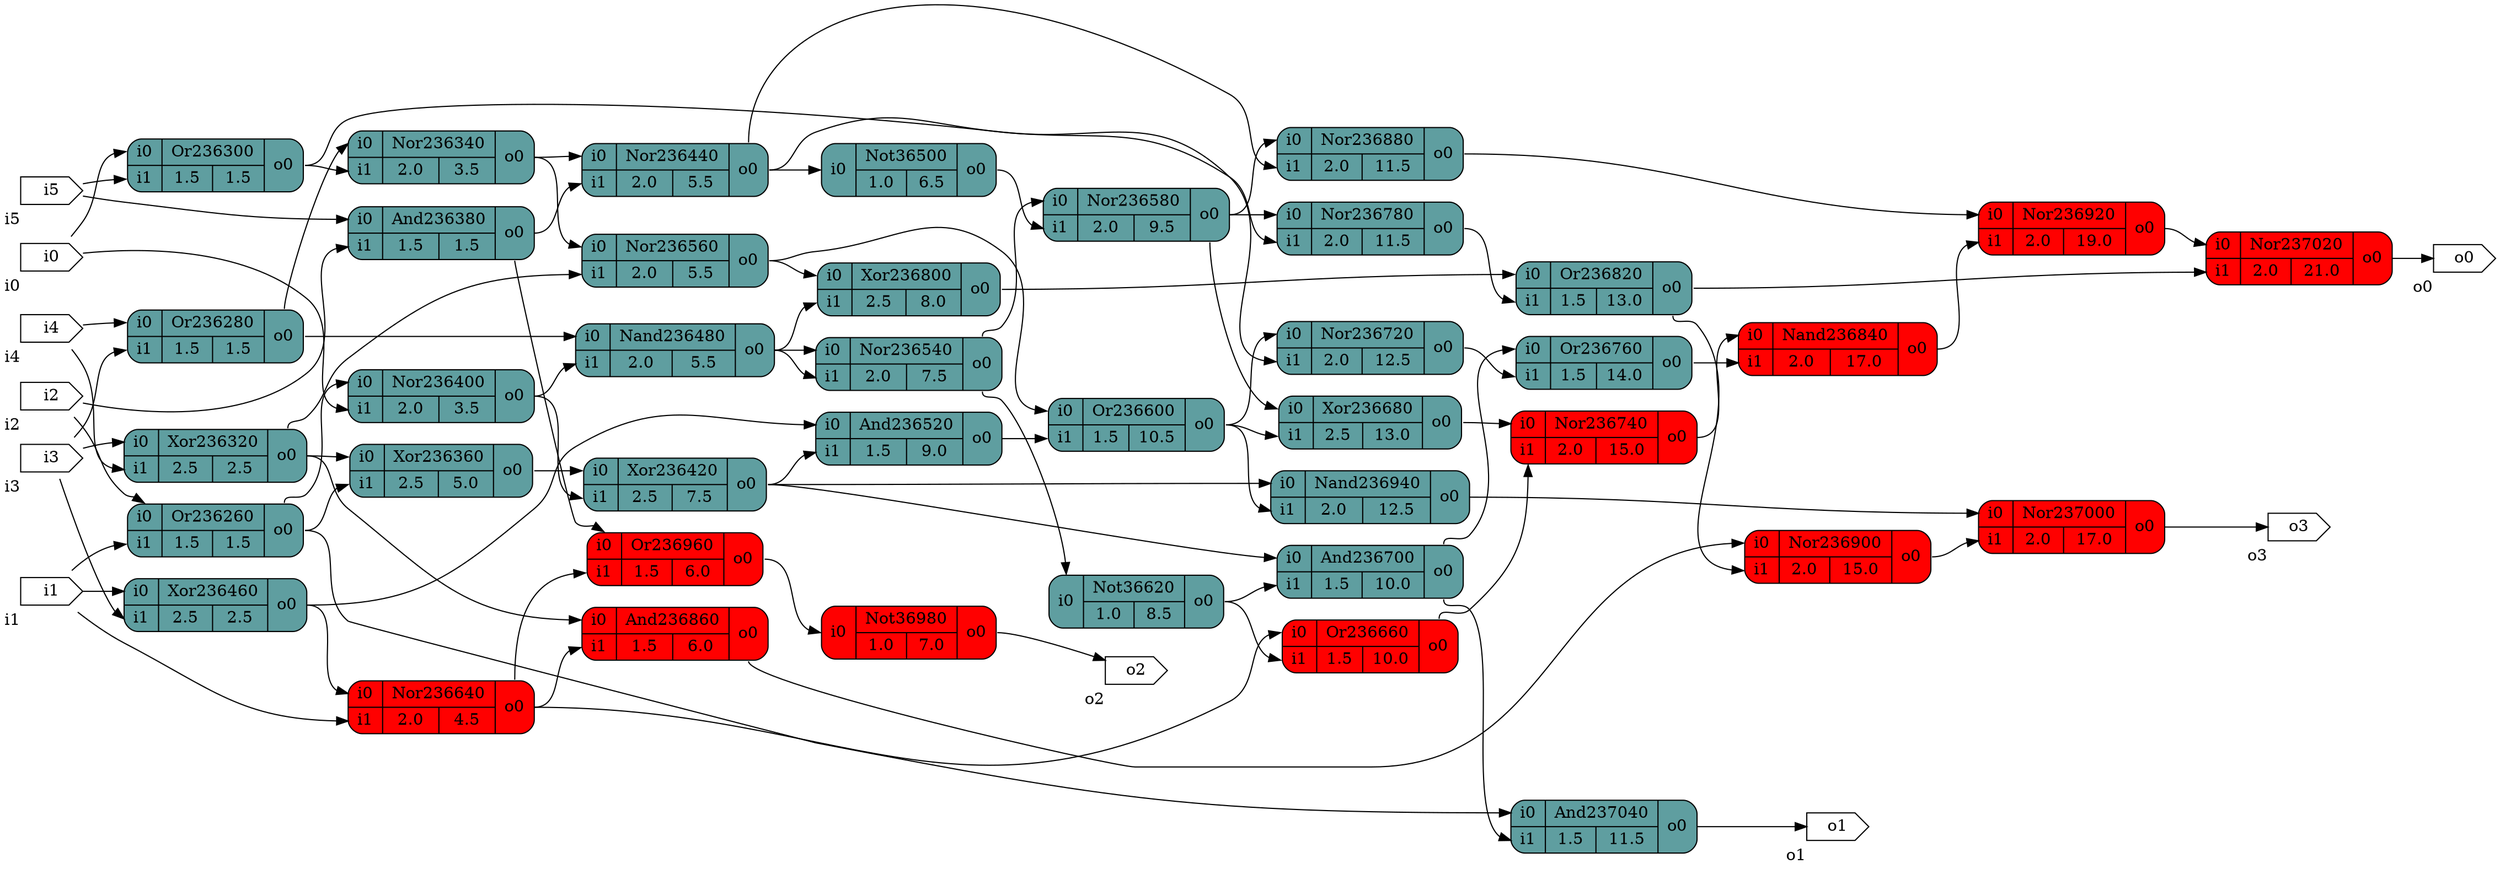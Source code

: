 digraph test {
		graph [rankdir = LR];
		Or236260[shape=record; style="rounded,filled"; fillcolor=cadetblue; label="{{<i0>i0|<i1>i1}|{Or236260|{1.5|1.5}}|{<o0>o0}}"]
		Or236280[shape=record; style="rounded,filled"; fillcolor=cadetblue; label="{{<i0>i0|<i1>i1}|{Or236280|{1.5|1.5}}|{<o0>o0}}"]
		Or236300[shape=record; style="rounded,filled"; fillcolor=cadetblue; label="{{<i0>i0|<i1>i1}|{Or236300|{1.5|1.5}}|{<o0>o0}}"]
		Xor236320[shape=record; style="rounded,filled"; fillcolor=cadetblue; label="{{<i0>i0|<i1>i1}|{Xor236320|{2.5|2.5}}|{<o0>o0}}"]
		Nor236340[shape=record; style="rounded,filled"; fillcolor=cadetblue; label="{{<i0>i0|<i1>i1}|{Nor236340|{2.0|3.5}}|{<o0>o0}}"]
		Xor236360[shape=record; style="rounded,filled"; fillcolor=cadetblue; label="{{<i0>i0|<i1>i1}|{Xor236360|{2.5|5.0}}|{<o0>o0}}"]
		And236380[shape=record; style="rounded,filled"; fillcolor=cadetblue; label="{{<i0>i0|<i1>i1}|{And236380|{1.5|1.5}}|{<o0>o0}}"]
		Nor236400[shape=record; style="rounded,filled"; fillcolor=cadetblue; label="{{<i0>i0|<i1>i1}|{Nor236400|{2.0|3.5}}|{<o0>o0}}"]
		Xor236420[shape=record; style="rounded,filled"; fillcolor=cadetblue; label="{{<i0>i0|<i1>i1}|{Xor236420|{2.5|7.5}}|{<o0>o0}}"]
		Nor236440[shape=record; style="rounded,filled"; fillcolor=cadetblue; label="{{<i0>i0|<i1>i1}|{Nor236440|{2.0|5.5}}|{<o0>o0}}"]
		Xor236460[shape=record; style="rounded,filled"; fillcolor=cadetblue; label="{{<i0>i0|<i1>i1}|{Xor236460|{2.5|2.5}}|{<o0>o0}}"]
		Nand236480[shape=record; style="rounded,filled"; fillcolor=cadetblue; label="{{<i0>i0|<i1>i1}|{Nand236480|{2.0|5.5}}|{<o0>o0}}"]
		Not36500[shape=record; style="rounded,filled"; fillcolor=cadetblue; label="{{<i0>i0}|{Not36500|{1.0|6.5}}|{<o0>o0}}"]
		And236520[shape=record; style="rounded,filled"; fillcolor=cadetblue; label="{{<i0>i0|<i1>i1}|{And236520|{1.5|9.0}}|{<o0>o0}}"]
		Nor236540[shape=record; style="rounded,filled"; fillcolor=cadetblue; label="{{<i0>i0|<i1>i1}|{Nor236540|{2.0|7.5}}|{<o0>o0}}"]
		Nor236560[shape=record; style="rounded,filled"; fillcolor=cadetblue; label="{{<i0>i0|<i1>i1}|{Nor236560|{2.0|5.5}}|{<o0>o0}}"]
		Nor236580[shape=record; style="rounded,filled"; fillcolor=cadetblue; label="{{<i0>i0|<i1>i1}|{Nor236580|{2.0|9.5}}|{<o0>o0}}"]
		Or236600[shape=record; style="rounded,filled"; fillcolor=cadetblue; label="{{<i0>i0|<i1>i1}|{Or236600|{1.5|10.5}}|{<o0>o0}}"]
		Not36620[shape=record; style="rounded,filled"; fillcolor=cadetblue; label="{{<i0>i0}|{Not36620|{1.0|8.5}}|{<o0>o0}}"]
		Nor236640[shape=record; style="rounded,filled"; fillcolor=red; label="{{<i0>i0|<i1>i1}|{Nor236640|{2.0|4.5}}|{<o0>o0}}"]
		Or236660[shape=record; style="rounded,filled"; fillcolor=red; label="{{<i0>i0|<i1>i1}|{Or236660|{1.5|10.0}}|{<o0>o0}}"]
		Xor236680[shape=record; style="rounded,filled"; fillcolor=cadetblue; label="{{<i0>i0|<i1>i1}|{Xor236680|{2.5|13.0}}|{<o0>o0}}"]
		And236700[shape=record; style="rounded,filled"; fillcolor=cadetblue; label="{{<i0>i0|<i1>i1}|{And236700|{1.5|10.0}}|{<o0>o0}}"]
		Nor236720[shape=record; style="rounded,filled"; fillcolor=cadetblue; label="{{<i0>i0|<i1>i1}|{Nor236720|{2.0|12.5}}|{<o0>o0}}"]
		Nor236740[shape=record; style="rounded,filled"; fillcolor=red; label="{{<i0>i0|<i1>i1}|{Nor236740|{2.0|15.0}}|{<o0>o0}}"]
		Or236760[shape=record; style="rounded,filled"; fillcolor=cadetblue; label="{{<i0>i0|<i1>i1}|{Or236760|{1.5|14.0}}|{<o0>o0}}"]
		Nor236780[shape=record; style="rounded,filled"; fillcolor=cadetblue; label="{{<i0>i0|<i1>i1}|{Nor236780|{2.0|11.5}}|{<o0>o0}}"]
		Xor236800[shape=record; style="rounded,filled"; fillcolor=cadetblue; label="{{<i0>i0|<i1>i1}|{Xor236800|{2.5|8.0}}|{<o0>o0}}"]
		Or236820[shape=record; style="rounded,filled"; fillcolor=cadetblue; label="{{<i0>i0|<i1>i1}|{Or236820|{1.5|13.0}}|{<o0>o0}}"]
		Nand236840[shape=record; style="rounded,filled"; fillcolor=red; label="{{<i0>i0|<i1>i1}|{Nand236840|{2.0|17.0}}|{<o0>o0}}"]
		And236860[shape=record; style="rounded,filled"; fillcolor=red; label="{{<i0>i0|<i1>i1}|{And236860|{1.5|6.0}}|{<o0>o0}}"]
		Nor236880[shape=record; style="rounded,filled"; fillcolor=cadetblue; label="{{<i0>i0|<i1>i1}|{Nor236880|{2.0|11.5}}|{<o0>o0}}"]
		Nor236900[shape=record; style="rounded,filled"; fillcolor=red; label="{{<i0>i0|<i1>i1}|{Nor236900|{2.0|15.0}}|{<o0>o0}}"]
		Nor236920[shape=record; style="rounded,filled"; fillcolor=red; label="{{<i0>i0|<i1>i1}|{Nor236920|{2.0|19.0}}|{<o0>o0}}"]
		Nand236940[shape=record; style="rounded,filled"; fillcolor=cadetblue; label="{{<i0>i0|<i1>i1}|{Nand236940|{2.0|12.5}}|{<o0>o0}}"]
		Or236960[shape=record; style="rounded,filled"; fillcolor=red; label="{{<i0>i0|<i1>i1}|{Or236960|{1.5|6.0}}|{<o0>o0}}"]
		Not36980[shape=record; style="rounded,filled"; fillcolor=red; label="{{<i0>i0}|{Not36980|{1.0|7.0}}|{<o0>o0}}"]
		Nor237000[shape=record; style="rounded,filled"; fillcolor=red; label="{{<i0>i0|<i1>i1}|{Nor237000|{2.0|17.0}}|{<o0>o0}}"]
		Nor237020[shape=record; style="rounded,filled"; fillcolor=red; label="{{<i0>i0|<i1>i1}|{Nor237020|{2.0|21.0}}|{<o0>o0}}"]
		And237040[shape=record; style="rounded,filled"; fillcolor=cadetblue; label="{{<i0>i0|<i1>i1}|{And237040|{1.5|11.5}}|{<o0>o0}}"]
		i0[shape=cds,xlabel="i0"]
		i1[shape=cds,xlabel="i1"]
		i2[shape=cds,xlabel="i2"]
		i3[shape=cds,xlabel="i3"]
		i4[shape=cds,xlabel="i4"]
		i5[shape=cds,xlabel="i5"]
		o0[shape=cds,xlabel="o0"]
		o1[shape=cds,xlabel="o1"]
		o2[shape=cds,xlabel="o2"]
		o3[shape=cds,xlabel="o3"]
		i0 -> Or236300:i0;
		i0 -> Nor236400:i1;
		i1 -> Or236260:i1;
		i1 -> Xor236460:i0;
		i1 -> Nor236640:i1;
		i2 -> Or236260:i0;
		i2 -> And236380:i1;
		i3 -> Or236280:i1;
		i3 -> Xor236320:i0;
		i3 -> Xor236460:i1;
		i4 -> Or236280:i0;
		i4 -> Xor236320:i1;
		i5 -> Or236300:i1;
		i5 -> And236380:i0;
		Or236260:o0 -> Xor236360:i1;
		Or236260:o0 -> Nor236400:i0;
		Or236260:o0 -> And237040:i0;
		Or236280:o0 -> Nor236340:i0;
		Or236280:o0 -> Nand236480:i0;
		Or236300:o0 -> Nor236340:i1;
		Or236300:o0 -> Nor236720:i1;
		Xor236320:o0 -> Xor236360:i0;
		Xor236320:o0 -> Nor236560:i1;
		Xor236320:o0 -> And236860:i0;
		Nor236340:o0 -> Nor236440:i0;
		Nor236340:o0 -> Nor236560:i0;
		Xor236360:o0 -> Xor236420:i0;
		And236380:o0 -> Nor236440:i1;
		And236380:o0 -> Or236960:i0;
		Nor236400:o0 -> Xor236420:i1;
		Nor236400:o0 -> Nand236480:i1;
		Xor236420:o0 -> And236520:i1;
		Xor236420:o0 -> And236700:i0;
		Xor236420:o0 -> Nand236940:i0;
		Nor236440:o0 -> Not36500:i0;
		Nor236440:o0 -> Nor236780:i1;
		Nor236440:o0 -> Nor236880:i1;
		Xor236460:o0 -> And236520:i0;
		Xor236460:o0 -> Nor236640:i0;
		Nand236480:o0 -> Nor236540:i0;
		Nand236480:o0 -> Nor236540:i1;
		Nand236480:o0 -> Xor236800:i1;
		Not36500:o0 -> Nor236580:i1;
		And236520:o0 -> Or236600:i1;
		Nor236540:o0 -> Nor236580:i0;
		Nor236540:o0 -> Not36620:i0;
		Nor236560:o0 -> Or236600:i0;
		Nor236560:o0 -> Xor236800:i0;
		Nor236580:o0 -> Xor236680:i0;
		Nor236580:o0 -> Nor236780:i0;
		Nor236580:o0 -> Nor236880:i0;
		Or236600:o0 -> Xor236680:i1;
		Or236600:o0 -> Nor236720:i0;
		Or236600:o0 -> Nand236940:i1;
		Not36620:o0 -> Or236660:i1;
		Not36620:o0 -> And236700:i1;
		Nor236640:o0 -> Or236660:i0;
		Nor236640:o0 -> And236860:i1;
		Nor236640:o0 -> Or236960:i1;
		Or236660:o0 -> Nor236740:i1;
		Xor236680:o0 -> Nor236740:i0;
		And236700:o0 -> Or236760:i0;
		And236700:o0 -> And237040:i1;
		Nor236720:o0 -> Or236760:i1;
		Nor236740:o0 -> Nand236840:i0;
		Or236760:o0 -> Nand236840:i1;
		Nor236780:o0 -> Or236820:i1;
		Xor236800:o0 -> Or236820:i0;
		Or236820:o0 -> Nor236900:i1;
		Or236820:o0 -> Nor237020:i1;
		Nand236840:o0 -> Nor236920:i1;
		And236860:o0 -> Nor236900:i0;
		Nor236880:o0 -> Nor236920:i0;
		Nor236900:o0 -> Nor237000:i1;
		Nor236920:o0 -> Nor237020:i0;
		Nand236940:o0 -> Nor237000:i0;
		Or236960:o0 -> Not36980:i0;
		Not36980:o0 -> o2;
		Nor237000:o0 -> o3;
		Nor237020:o0 -> o0;
		And237040:o0 -> o1;
}
